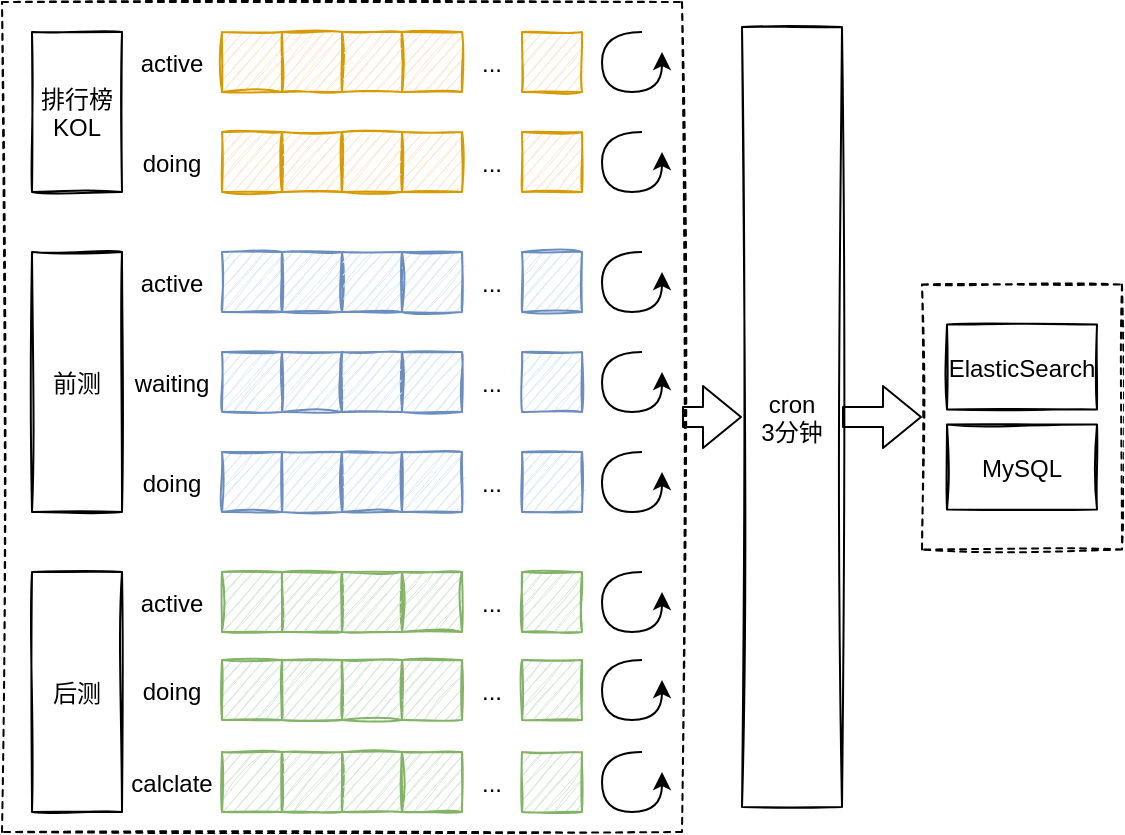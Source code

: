 <mxfile version="15.9.1" type="github">
  <diagram id="WP5HtbcuROSeyJWOQ-Aa" name="第 1 页">
    <mxGraphModel dx="946" dy="646" grid="1" gridSize="10" guides="1" tooltips="1" connect="1" arrows="1" fold="1" page="1" pageScale="1" pageWidth="1169" pageHeight="827" math="0" shadow="0">
      <root>
        <mxCell id="0" />
        <mxCell id="1" parent="0" />
        <mxCell id="VfmRdSo4ih5aXVGp20wE-120" value="" style="rounded=0;sketch=1;strokeColor=default;fillColor=none;dashed=1;" vertex="1" parent="1">
          <mxGeometry x="60" y="55" width="340" height="415" as="geometry" />
        </mxCell>
        <mxCell id="VfmRdSo4ih5aXVGp20wE-47" value="" style="group;" vertex="1" connectable="0" parent="1">
          <mxGeometry x="170" y="70" width="220" height="30" as="geometry" />
        </mxCell>
        <mxCell id="VfmRdSo4ih5aXVGp20wE-44" value="" style="group;" vertex="1" connectable="0" parent="VfmRdSo4ih5aXVGp20wE-47">
          <mxGeometry width="180" height="30" as="geometry" />
        </mxCell>
        <mxCell id="VfmRdSo4ih5aXVGp20wE-36" value="" style="rounded=0;sketch=1;fillColor=#ffe6cc;strokeColor=#d79b00;" vertex="1" parent="VfmRdSo4ih5aXVGp20wE-44">
          <mxGeometry width="30" height="30" as="geometry" />
        </mxCell>
        <mxCell id="VfmRdSo4ih5aXVGp20wE-39" value="" style="rounded=0;sketch=1;fillColor=#ffe6cc;strokeColor=#d79b00;" vertex="1" parent="VfmRdSo4ih5aXVGp20wE-44">
          <mxGeometry x="30" width="30" height="30" as="geometry" />
        </mxCell>
        <mxCell id="VfmRdSo4ih5aXVGp20wE-40" value="" style="rounded=0;sketch=1;fillColor=#ffe6cc;strokeColor=#d79b00;" vertex="1" parent="VfmRdSo4ih5aXVGp20wE-44">
          <mxGeometry x="90" width="30" height="30" as="geometry" />
        </mxCell>
        <mxCell id="VfmRdSo4ih5aXVGp20wE-41" value="" style="rounded=0;sketch=1;fillColor=#ffe6cc;strokeColor=#d79b00;" vertex="1" parent="VfmRdSo4ih5aXVGp20wE-44">
          <mxGeometry x="60" width="30" height="30" as="geometry" />
        </mxCell>
        <mxCell id="VfmRdSo4ih5aXVGp20wE-42" value="..." style="rounded=0;sketch=1;fillColor=none;strokeColor=none;" vertex="1" parent="VfmRdSo4ih5aXVGp20wE-44">
          <mxGeometry x="120" width="30" height="30" as="geometry" />
        </mxCell>
        <mxCell id="VfmRdSo4ih5aXVGp20wE-43" value="" style="rounded=0;sketch=1;fillColor=#ffe6cc;strokeColor=#d79b00;" vertex="1" parent="VfmRdSo4ih5aXVGp20wE-44">
          <mxGeometry x="150" width="30" height="30" as="geometry" />
        </mxCell>
        <mxCell id="VfmRdSo4ih5aXVGp20wE-46" value="" style="endArrow=classic;edgeStyle=orthogonalEdgeStyle;curved=1;" edge="1" parent="VfmRdSo4ih5aXVGp20wE-47">
          <mxGeometry width="50" height="50" relative="1" as="geometry">
            <mxPoint x="210" as="sourcePoint" />
            <mxPoint x="220" y="10" as="targetPoint" />
            <Array as="points">
              <mxPoint x="190" />
              <mxPoint x="190" y="30" />
              <mxPoint x="220" y="30" />
            </Array>
          </mxGeometry>
        </mxCell>
        <mxCell id="VfmRdSo4ih5aXVGp20wE-48" value="" style="group;" vertex="1" connectable="0" parent="1">
          <mxGeometry x="170" y="120" width="220" height="30" as="geometry" />
        </mxCell>
        <mxCell id="VfmRdSo4ih5aXVGp20wE-49" value="" style="group;" vertex="1" connectable="0" parent="VfmRdSo4ih5aXVGp20wE-48">
          <mxGeometry width="180" height="30" as="geometry" />
        </mxCell>
        <mxCell id="VfmRdSo4ih5aXVGp20wE-50" value="" style="rounded=0;sketch=1;fillColor=#ffe6cc;strokeColor=#d79b00;" vertex="1" parent="VfmRdSo4ih5aXVGp20wE-49">
          <mxGeometry width="30" height="30" as="geometry" />
        </mxCell>
        <mxCell id="VfmRdSo4ih5aXVGp20wE-51" value="" style="rounded=0;sketch=1;fillColor=#ffe6cc;strokeColor=#d79b00;" vertex="1" parent="VfmRdSo4ih5aXVGp20wE-49">
          <mxGeometry x="30" width="30" height="30" as="geometry" />
        </mxCell>
        <mxCell id="VfmRdSo4ih5aXVGp20wE-52" value="" style="rounded=0;sketch=1;fillColor=#ffe6cc;strokeColor=#d79b00;" vertex="1" parent="VfmRdSo4ih5aXVGp20wE-49">
          <mxGeometry x="90" width="30" height="30" as="geometry" />
        </mxCell>
        <mxCell id="VfmRdSo4ih5aXVGp20wE-53" value="" style="rounded=0;sketch=1;fillColor=#ffe6cc;strokeColor=#d79b00;" vertex="1" parent="VfmRdSo4ih5aXVGp20wE-49">
          <mxGeometry x="60" width="30" height="30" as="geometry" />
        </mxCell>
        <mxCell id="VfmRdSo4ih5aXVGp20wE-54" value="..." style="rounded=0;sketch=1;fillColor=none;strokeColor=none;" vertex="1" parent="VfmRdSo4ih5aXVGp20wE-49">
          <mxGeometry x="120" width="30" height="30" as="geometry" />
        </mxCell>
        <mxCell id="VfmRdSo4ih5aXVGp20wE-55" value="" style="rounded=0;sketch=1;fillColor=#ffe6cc;strokeColor=#d79b00;" vertex="1" parent="VfmRdSo4ih5aXVGp20wE-49">
          <mxGeometry x="150" width="30" height="30" as="geometry" />
        </mxCell>
        <mxCell id="VfmRdSo4ih5aXVGp20wE-56" value="" style="endArrow=classic;edgeStyle=orthogonalEdgeStyle;curved=1;" edge="1" parent="VfmRdSo4ih5aXVGp20wE-48">
          <mxGeometry width="50" height="50" relative="1" as="geometry">
            <mxPoint x="210" as="sourcePoint" />
            <mxPoint x="220" y="10" as="targetPoint" />
            <Array as="points">
              <mxPoint x="190" />
              <mxPoint x="190" y="30" />
              <mxPoint x="220" y="30" />
            </Array>
          </mxGeometry>
        </mxCell>
        <mxCell id="VfmRdSo4ih5aXVGp20wE-57" value="active" style="text;align=center;verticalAlign=middle;resizable=0;points=[];autosize=1;strokeColor=none;fillColor=none;" vertex="1" parent="1">
          <mxGeometry x="120" y="75" width="50" height="20" as="geometry" />
        </mxCell>
        <mxCell id="VfmRdSo4ih5aXVGp20wE-58" value="doing" style="text;align=center;verticalAlign=middle;resizable=0;points=[];autosize=1;strokeColor=none;fillColor=none;" vertex="1" parent="1">
          <mxGeometry x="125" y="125" width="40" height="20" as="geometry" />
        </mxCell>
        <mxCell id="VfmRdSo4ih5aXVGp20wE-59" value="排行榜&#xa;KOL" style="rounded=0;sketch=1;fillColor=none;" vertex="1" parent="1">
          <mxGeometry x="75" y="70" width="45" height="80" as="geometry" />
        </mxCell>
        <mxCell id="VfmRdSo4ih5aXVGp20wE-61" value="" style="group;" vertex="1" connectable="0" parent="1">
          <mxGeometry x="170" y="180" width="180" height="30" as="geometry" />
        </mxCell>
        <mxCell id="VfmRdSo4ih5aXVGp20wE-62" value="" style="rounded=0;sketch=1;fillColor=#dae8fc;strokeColor=#6c8ebf;" vertex="1" parent="VfmRdSo4ih5aXVGp20wE-61">
          <mxGeometry width="30" height="30" as="geometry" />
        </mxCell>
        <mxCell id="VfmRdSo4ih5aXVGp20wE-63" value="" style="rounded=0;sketch=1;fillColor=#dae8fc;strokeColor=#6c8ebf;" vertex="1" parent="VfmRdSo4ih5aXVGp20wE-61">
          <mxGeometry x="30" width="30" height="30" as="geometry" />
        </mxCell>
        <mxCell id="VfmRdSo4ih5aXVGp20wE-64" value="" style="rounded=0;sketch=1;fillColor=#dae8fc;strokeColor=#6c8ebf;" vertex="1" parent="VfmRdSo4ih5aXVGp20wE-61">
          <mxGeometry x="90" width="30" height="30" as="geometry" />
        </mxCell>
        <mxCell id="VfmRdSo4ih5aXVGp20wE-65" value="" style="rounded=0;sketch=1;fillColor=#dae8fc;strokeColor=#6c8ebf;" vertex="1" parent="VfmRdSo4ih5aXVGp20wE-61">
          <mxGeometry x="60" width="30" height="30" as="geometry" />
        </mxCell>
        <mxCell id="VfmRdSo4ih5aXVGp20wE-66" value="..." style="rounded=0;sketch=1;fillColor=none;strokeColor=none;" vertex="1" parent="VfmRdSo4ih5aXVGp20wE-61">
          <mxGeometry x="120" width="30" height="30" as="geometry" />
        </mxCell>
        <mxCell id="VfmRdSo4ih5aXVGp20wE-67" value="" style="rounded=0;sketch=1;fillColor=#dae8fc;strokeColor=#6c8ebf;" vertex="1" parent="VfmRdSo4ih5aXVGp20wE-61">
          <mxGeometry x="150" width="30" height="30" as="geometry" />
        </mxCell>
        <mxCell id="VfmRdSo4ih5aXVGp20wE-68" value="" style="endArrow=classic;edgeStyle=orthogonalEdgeStyle;curved=1;" edge="1" parent="1">
          <mxGeometry width="50" height="50" relative="1" as="geometry">
            <mxPoint x="380" y="180" as="sourcePoint" />
            <mxPoint x="390" y="190" as="targetPoint" />
            <Array as="points">
              <mxPoint x="360" y="180" />
              <mxPoint x="360" y="210" />
              <mxPoint x="390" y="210" />
            </Array>
          </mxGeometry>
        </mxCell>
        <mxCell id="VfmRdSo4ih5aXVGp20wE-70" value="" style="group;" vertex="1" connectable="0" parent="1">
          <mxGeometry x="170" y="230" width="180" height="30" as="geometry" />
        </mxCell>
        <mxCell id="VfmRdSo4ih5aXVGp20wE-71" value="" style="rounded=0;sketch=1;fillColor=#dae8fc;strokeColor=#6c8ebf;" vertex="1" parent="VfmRdSo4ih5aXVGp20wE-70">
          <mxGeometry width="30" height="30" as="geometry" />
        </mxCell>
        <mxCell id="VfmRdSo4ih5aXVGp20wE-72" value="" style="rounded=0;sketch=1;fillColor=#dae8fc;strokeColor=#6c8ebf;" vertex="1" parent="VfmRdSo4ih5aXVGp20wE-70">
          <mxGeometry x="30" width="30" height="30" as="geometry" />
        </mxCell>
        <mxCell id="VfmRdSo4ih5aXVGp20wE-73" value="" style="rounded=0;sketch=1;fillColor=#dae8fc;strokeColor=#6c8ebf;" vertex="1" parent="VfmRdSo4ih5aXVGp20wE-70">
          <mxGeometry x="90" width="30" height="30" as="geometry" />
        </mxCell>
        <mxCell id="VfmRdSo4ih5aXVGp20wE-74" value="" style="rounded=0;sketch=1;fillColor=#dae8fc;strokeColor=#6c8ebf;" vertex="1" parent="VfmRdSo4ih5aXVGp20wE-70">
          <mxGeometry x="60" width="30" height="30" as="geometry" />
        </mxCell>
        <mxCell id="VfmRdSo4ih5aXVGp20wE-75" value="..." style="rounded=0;sketch=1;fillColor=none;strokeColor=none;" vertex="1" parent="VfmRdSo4ih5aXVGp20wE-70">
          <mxGeometry x="120" width="30" height="30" as="geometry" />
        </mxCell>
        <mxCell id="VfmRdSo4ih5aXVGp20wE-76" value="" style="rounded=0;sketch=1;fillColor=#dae8fc;strokeColor=#6c8ebf;" vertex="1" parent="VfmRdSo4ih5aXVGp20wE-70">
          <mxGeometry x="150" width="30" height="30" as="geometry" />
        </mxCell>
        <mxCell id="VfmRdSo4ih5aXVGp20wE-77" value="" style="endArrow=classic;edgeStyle=orthogonalEdgeStyle;curved=1;" edge="1" parent="1">
          <mxGeometry width="50" height="50" relative="1" as="geometry">
            <mxPoint x="380" y="230" as="sourcePoint" />
            <mxPoint x="390" y="240" as="targetPoint" />
            <Array as="points">
              <mxPoint x="360" y="230" />
              <mxPoint x="360" y="260" />
              <mxPoint x="390" y="260" />
            </Array>
          </mxGeometry>
        </mxCell>
        <mxCell id="VfmRdSo4ih5aXVGp20wE-79" value="" style="group;" vertex="1" connectable="0" parent="1">
          <mxGeometry x="170" y="280" width="180" height="30" as="geometry" />
        </mxCell>
        <mxCell id="VfmRdSo4ih5aXVGp20wE-80" value="" style="rounded=0;sketch=1;fillColor=#dae8fc;strokeColor=#6c8ebf;" vertex="1" parent="VfmRdSo4ih5aXVGp20wE-79">
          <mxGeometry width="30" height="30" as="geometry" />
        </mxCell>
        <mxCell id="VfmRdSo4ih5aXVGp20wE-81" value="" style="rounded=0;sketch=1;fillColor=#dae8fc;strokeColor=#6c8ebf;" vertex="1" parent="VfmRdSo4ih5aXVGp20wE-79">
          <mxGeometry x="30" width="30" height="30" as="geometry" />
        </mxCell>
        <mxCell id="VfmRdSo4ih5aXVGp20wE-82" value="" style="rounded=0;sketch=1;fillColor=#dae8fc;strokeColor=#6c8ebf;" vertex="1" parent="VfmRdSo4ih5aXVGp20wE-79">
          <mxGeometry x="90" width="30" height="30" as="geometry" />
        </mxCell>
        <mxCell id="VfmRdSo4ih5aXVGp20wE-83" value="" style="rounded=0;sketch=1;fillColor=#dae8fc;strokeColor=#6c8ebf;" vertex="1" parent="VfmRdSo4ih5aXVGp20wE-79">
          <mxGeometry x="60" width="30" height="30" as="geometry" />
        </mxCell>
        <mxCell id="VfmRdSo4ih5aXVGp20wE-84" value="..." style="rounded=0;sketch=1;fillColor=none;strokeColor=none;" vertex="1" parent="VfmRdSo4ih5aXVGp20wE-79">
          <mxGeometry x="120" width="30" height="30" as="geometry" />
        </mxCell>
        <mxCell id="VfmRdSo4ih5aXVGp20wE-85" value="" style="rounded=0;sketch=1;fillColor=#dae8fc;strokeColor=#6c8ebf;" vertex="1" parent="VfmRdSo4ih5aXVGp20wE-79">
          <mxGeometry x="150" width="30" height="30" as="geometry" />
        </mxCell>
        <mxCell id="VfmRdSo4ih5aXVGp20wE-86" value="" style="endArrow=classic;edgeStyle=orthogonalEdgeStyle;curved=1;" edge="1" parent="1">
          <mxGeometry width="50" height="50" relative="1" as="geometry">
            <mxPoint x="380" y="280" as="sourcePoint" />
            <mxPoint x="390" y="290" as="targetPoint" />
            <Array as="points">
              <mxPoint x="360" y="280" />
              <mxPoint x="360" y="310" />
              <mxPoint x="390" y="310" />
            </Array>
          </mxGeometry>
        </mxCell>
        <mxCell id="VfmRdSo4ih5aXVGp20wE-87" value="active" style="text;align=center;verticalAlign=middle;resizable=0;points=[];autosize=1;strokeColor=none;fillColor=none;" vertex="1" parent="1">
          <mxGeometry x="120" y="185" width="50" height="20" as="geometry" />
        </mxCell>
        <mxCell id="VfmRdSo4ih5aXVGp20wE-88" value="doing" style="text;align=center;verticalAlign=middle;resizable=0;points=[];autosize=1;strokeColor=none;fillColor=none;" vertex="1" parent="1">
          <mxGeometry x="125" y="285" width="40" height="20" as="geometry" />
        </mxCell>
        <mxCell id="VfmRdSo4ih5aXVGp20wE-89" value="waiting" style="text;align=center;verticalAlign=middle;resizable=0;points=[];autosize=1;strokeColor=none;fillColor=none;" vertex="1" parent="1">
          <mxGeometry x="120" y="235" width="50" height="20" as="geometry" />
        </mxCell>
        <mxCell id="VfmRdSo4ih5aXVGp20wE-90" value="前测" style="rounded=0;sketch=1;fillColor=none;" vertex="1" parent="1">
          <mxGeometry x="75" y="180" width="45" height="130" as="geometry" />
        </mxCell>
        <mxCell id="VfmRdSo4ih5aXVGp20wE-91" value="" style="group;" vertex="1" connectable="0" parent="1">
          <mxGeometry x="170" y="340" width="180" height="30" as="geometry" />
        </mxCell>
        <mxCell id="VfmRdSo4ih5aXVGp20wE-92" value="" style="rounded=0;sketch=1;fillColor=#d5e8d4;strokeColor=#82b366;" vertex="1" parent="VfmRdSo4ih5aXVGp20wE-91">
          <mxGeometry width="30" height="30" as="geometry" />
        </mxCell>
        <mxCell id="VfmRdSo4ih5aXVGp20wE-93" value="" style="rounded=0;sketch=1;fillColor=#d5e8d4;strokeColor=#82b366;" vertex="1" parent="VfmRdSo4ih5aXVGp20wE-91">
          <mxGeometry x="30" width="30" height="30" as="geometry" />
        </mxCell>
        <mxCell id="VfmRdSo4ih5aXVGp20wE-94" value="" style="rounded=0;sketch=1;fillColor=#d5e8d4;strokeColor=#82b366;" vertex="1" parent="VfmRdSo4ih5aXVGp20wE-91">
          <mxGeometry x="90" width="30" height="30" as="geometry" />
        </mxCell>
        <mxCell id="VfmRdSo4ih5aXVGp20wE-95" value="" style="rounded=0;sketch=1;fillColor=#d5e8d4;strokeColor=#82b366;" vertex="1" parent="VfmRdSo4ih5aXVGp20wE-91">
          <mxGeometry x="60" width="30" height="30" as="geometry" />
        </mxCell>
        <mxCell id="VfmRdSo4ih5aXVGp20wE-96" value="..." style="rounded=0;sketch=1;fillColor=none;strokeColor=none;" vertex="1" parent="VfmRdSo4ih5aXVGp20wE-91">
          <mxGeometry x="120" width="30" height="30" as="geometry" />
        </mxCell>
        <mxCell id="VfmRdSo4ih5aXVGp20wE-97" value="" style="rounded=0;sketch=1;fillColor=#d5e8d4;strokeColor=#82b366;" vertex="1" parent="VfmRdSo4ih5aXVGp20wE-91">
          <mxGeometry x="150" width="30" height="30" as="geometry" />
        </mxCell>
        <mxCell id="VfmRdSo4ih5aXVGp20wE-98" value="" style="endArrow=classic;edgeStyle=orthogonalEdgeStyle;curved=1;" edge="1" parent="1">
          <mxGeometry width="50" height="50" relative="1" as="geometry">
            <mxPoint x="380" y="340" as="sourcePoint" />
            <mxPoint x="390" y="350" as="targetPoint" />
            <Array as="points">
              <mxPoint x="360" y="340" />
              <mxPoint x="360" y="370" />
              <mxPoint x="390" y="370" />
            </Array>
          </mxGeometry>
        </mxCell>
        <mxCell id="VfmRdSo4ih5aXVGp20wE-99" value="" style="group;" vertex="1" connectable="0" parent="1">
          <mxGeometry x="170" y="384" width="180" height="30" as="geometry" />
        </mxCell>
        <mxCell id="VfmRdSo4ih5aXVGp20wE-100" value="" style="rounded=0;sketch=1;fillColor=#d5e8d4;strokeColor=#82b366;" vertex="1" parent="VfmRdSo4ih5aXVGp20wE-99">
          <mxGeometry width="30" height="30" as="geometry" />
        </mxCell>
        <mxCell id="VfmRdSo4ih5aXVGp20wE-101" value="" style="rounded=0;sketch=1;fillColor=#d5e8d4;strokeColor=#82b366;" vertex="1" parent="VfmRdSo4ih5aXVGp20wE-99">
          <mxGeometry x="30" width="30" height="30" as="geometry" />
        </mxCell>
        <mxCell id="VfmRdSo4ih5aXVGp20wE-102" value="" style="rounded=0;sketch=1;fillColor=#d5e8d4;strokeColor=#82b366;" vertex="1" parent="VfmRdSo4ih5aXVGp20wE-99">
          <mxGeometry x="90" width="30" height="30" as="geometry" />
        </mxCell>
        <mxCell id="VfmRdSo4ih5aXVGp20wE-103" value="" style="rounded=0;sketch=1;fillColor=#d5e8d4;strokeColor=#82b366;" vertex="1" parent="VfmRdSo4ih5aXVGp20wE-99">
          <mxGeometry x="60" width="30" height="30" as="geometry" />
        </mxCell>
        <mxCell id="VfmRdSo4ih5aXVGp20wE-104" value="..." style="rounded=0;sketch=1;fillColor=none;strokeColor=none;" vertex="1" parent="VfmRdSo4ih5aXVGp20wE-99">
          <mxGeometry x="120" width="30" height="30" as="geometry" />
        </mxCell>
        <mxCell id="VfmRdSo4ih5aXVGp20wE-105" value="" style="rounded=0;sketch=1;fillColor=#d5e8d4;strokeColor=#82b366;" vertex="1" parent="VfmRdSo4ih5aXVGp20wE-99">
          <mxGeometry x="150" width="30" height="30" as="geometry" />
        </mxCell>
        <mxCell id="VfmRdSo4ih5aXVGp20wE-106" value="" style="endArrow=classic;edgeStyle=orthogonalEdgeStyle;curved=1;" edge="1" parent="1">
          <mxGeometry width="50" height="50" relative="1" as="geometry">
            <mxPoint x="380" y="384" as="sourcePoint" />
            <mxPoint x="390" y="394" as="targetPoint" />
            <Array as="points">
              <mxPoint x="360" y="384" />
              <mxPoint x="360" y="414" />
              <mxPoint x="390" y="414" />
            </Array>
          </mxGeometry>
        </mxCell>
        <mxCell id="VfmRdSo4ih5aXVGp20wE-107" value="" style="group;" vertex="1" connectable="0" parent="1">
          <mxGeometry x="170" y="430" width="180" height="30" as="geometry" />
        </mxCell>
        <mxCell id="VfmRdSo4ih5aXVGp20wE-108" value="" style="rounded=0;sketch=1;fillColor=#d5e8d4;strokeColor=#82b366;" vertex="1" parent="VfmRdSo4ih5aXVGp20wE-107">
          <mxGeometry width="30" height="30" as="geometry" />
        </mxCell>
        <mxCell id="VfmRdSo4ih5aXVGp20wE-109" value="" style="rounded=0;sketch=1;fillColor=#d5e8d4;strokeColor=#82b366;" vertex="1" parent="VfmRdSo4ih5aXVGp20wE-107">
          <mxGeometry x="30" width="30" height="30" as="geometry" />
        </mxCell>
        <mxCell id="VfmRdSo4ih5aXVGp20wE-110" value="" style="rounded=0;sketch=1;fillColor=#d5e8d4;strokeColor=#82b366;" vertex="1" parent="VfmRdSo4ih5aXVGp20wE-107">
          <mxGeometry x="90" width="30" height="30" as="geometry" />
        </mxCell>
        <mxCell id="VfmRdSo4ih5aXVGp20wE-111" value="" style="rounded=0;sketch=1;fillColor=#d5e8d4;strokeColor=#82b366;" vertex="1" parent="VfmRdSo4ih5aXVGp20wE-107">
          <mxGeometry x="60" width="30" height="30" as="geometry" />
        </mxCell>
        <mxCell id="VfmRdSo4ih5aXVGp20wE-112" value="..." style="rounded=0;sketch=1;fillColor=none;strokeColor=none;" vertex="1" parent="VfmRdSo4ih5aXVGp20wE-107">
          <mxGeometry x="120" width="30" height="30" as="geometry" />
        </mxCell>
        <mxCell id="VfmRdSo4ih5aXVGp20wE-113" value="" style="rounded=0;sketch=1;fillColor=#d5e8d4;strokeColor=#82b366;" vertex="1" parent="VfmRdSo4ih5aXVGp20wE-107">
          <mxGeometry x="150" width="30" height="30" as="geometry" />
        </mxCell>
        <mxCell id="VfmRdSo4ih5aXVGp20wE-114" value="" style="endArrow=classic;edgeStyle=orthogonalEdgeStyle;curved=1;" edge="1" parent="1">
          <mxGeometry width="50" height="50" relative="1" as="geometry">
            <mxPoint x="380" y="430" as="sourcePoint" />
            <mxPoint x="390" y="440" as="targetPoint" />
            <Array as="points">
              <mxPoint x="360" y="430" />
              <mxPoint x="360" y="460" />
              <mxPoint x="390" y="460" />
            </Array>
          </mxGeometry>
        </mxCell>
        <mxCell id="VfmRdSo4ih5aXVGp20wE-115" value="active" style="text;align=center;verticalAlign=middle;resizable=0;points=[];autosize=1;strokeColor=none;fillColor=none;" vertex="1" parent="1">
          <mxGeometry x="120" y="345" width="50" height="20" as="geometry" />
        </mxCell>
        <mxCell id="VfmRdSo4ih5aXVGp20wE-116" value="doing" style="text;align=center;verticalAlign=middle;resizable=0;points=[];autosize=1;strokeColor=none;fillColor=none;" vertex="1" parent="1">
          <mxGeometry x="125" y="389" width="40" height="20" as="geometry" />
        </mxCell>
        <mxCell id="VfmRdSo4ih5aXVGp20wE-117" value="calclate" style="text;align=center;verticalAlign=middle;resizable=0;points=[];autosize=1;strokeColor=none;fillColor=none;" vertex="1" parent="1">
          <mxGeometry x="115" y="435" width="60" height="20" as="geometry" />
        </mxCell>
        <mxCell id="VfmRdSo4ih5aXVGp20wE-118" value="后测" style="rounded=0;sketch=1;fillColor=none;" vertex="1" parent="1">
          <mxGeometry x="75" y="340" width="45" height="120" as="geometry" />
        </mxCell>
        <mxCell id="VfmRdSo4ih5aXVGp20wE-122" value="" style="edgeStyle=orthogonalEdgeStyle;shape=flexArrow;curved=1;orthogonalLoop=1;jettySize=auto;exitX=1;exitY=0.5;exitDx=0;exitDy=0;strokeColor=default;entryX=0;entryY=0.5;entryDx=0;entryDy=0;" edge="1" parent="1" source="VfmRdSo4ih5aXVGp20wE-119" target="VfmRdSo4ih5aXVGp20wE-123">
          <mxGeometry relative="1" as="geometry">
            <mxPoint x="520" y="263" as="targetPoint" />
          </mxGeometry>
        </mxCell>
        <mxCell id="VfmRdSo4ih5aXVGp20wE-119" value="cron&#xa;3分钟" style="rounded=0;sketch=1;strokeColor=default;fillColor=none;" vertex="1" parent="1">
          <mxGeometry x="430" y="67.5" width="50" height="390" as="geometry" />
        </mxCell>
        <mxCell id="VfmRdSo4ih5aXVGp20wE-121" value="" style="edgeStyle=orthogonalEdgeStyle;curved=1;orthogonalLoop=1;jettySize=auto;exitX=1;exitY=0.5;exitDx=0;exitDy=0;entryX=0;entryY=0.5;entryDx=0;entryDy=0;strokeColor=default;shape=flexArrow;" edge="1" parent="1" source="VfmRdSo4ih5aXVGp20wE-120" target="VfmRdSo4ih5aXVGp20wE-119">
          <mxGeometry relative="1" as="geometry" />
        </mxCell>
        <mxCell id="VfmRdSo4ih5aXVGp20wE-128" value="" style="group;" vertex="1" connectable="0" parent="1">
          <mxGeometry x="520" y="196.25" width="100" height="132.5" as="geometry" />
        </mxCell>
        <mxCell id="VfmRdSo4ih5aXVGp20wE-123" value="" style="rounded=0;dashed=1;sketch=1;strokeColor=default;fillColor=none;" vertex="1" parent="VfmRdSo4ih5aXVGp20wE-128">
          <mxGeometry width="100" height="132.5" as="geometry" />
        </mxCell>
        <mxCell id="VfmRdSo4ih5aXVGp20wE-126" value="ElasticSearch" style="rounded=0;sketch=1;strokeColor=default;fillColor=none;" vertex="1" parent="VfmRdSo4ih5aXVGp20wE-128">
          <mxGeometry x="12.5" y="20" width="75" height="42.5" as="geometry" />
        </mxCell>
        <mxCell id="VfmRdSo4ih5aXVGp20wE-127" value="MySQL" style="rounded=0;sketch=1;strokeColor=default;fillColor=none;" vertex="1" parent="VfmRdSo4ih5aXVGp20wE-128">
          <mxGeometry x="12.5" y="70" width="75" height="42.5" as="geometry" />
        </mxCell>
      </root>
    </mxGraphModel>
  </diagram>
</mxfile>

